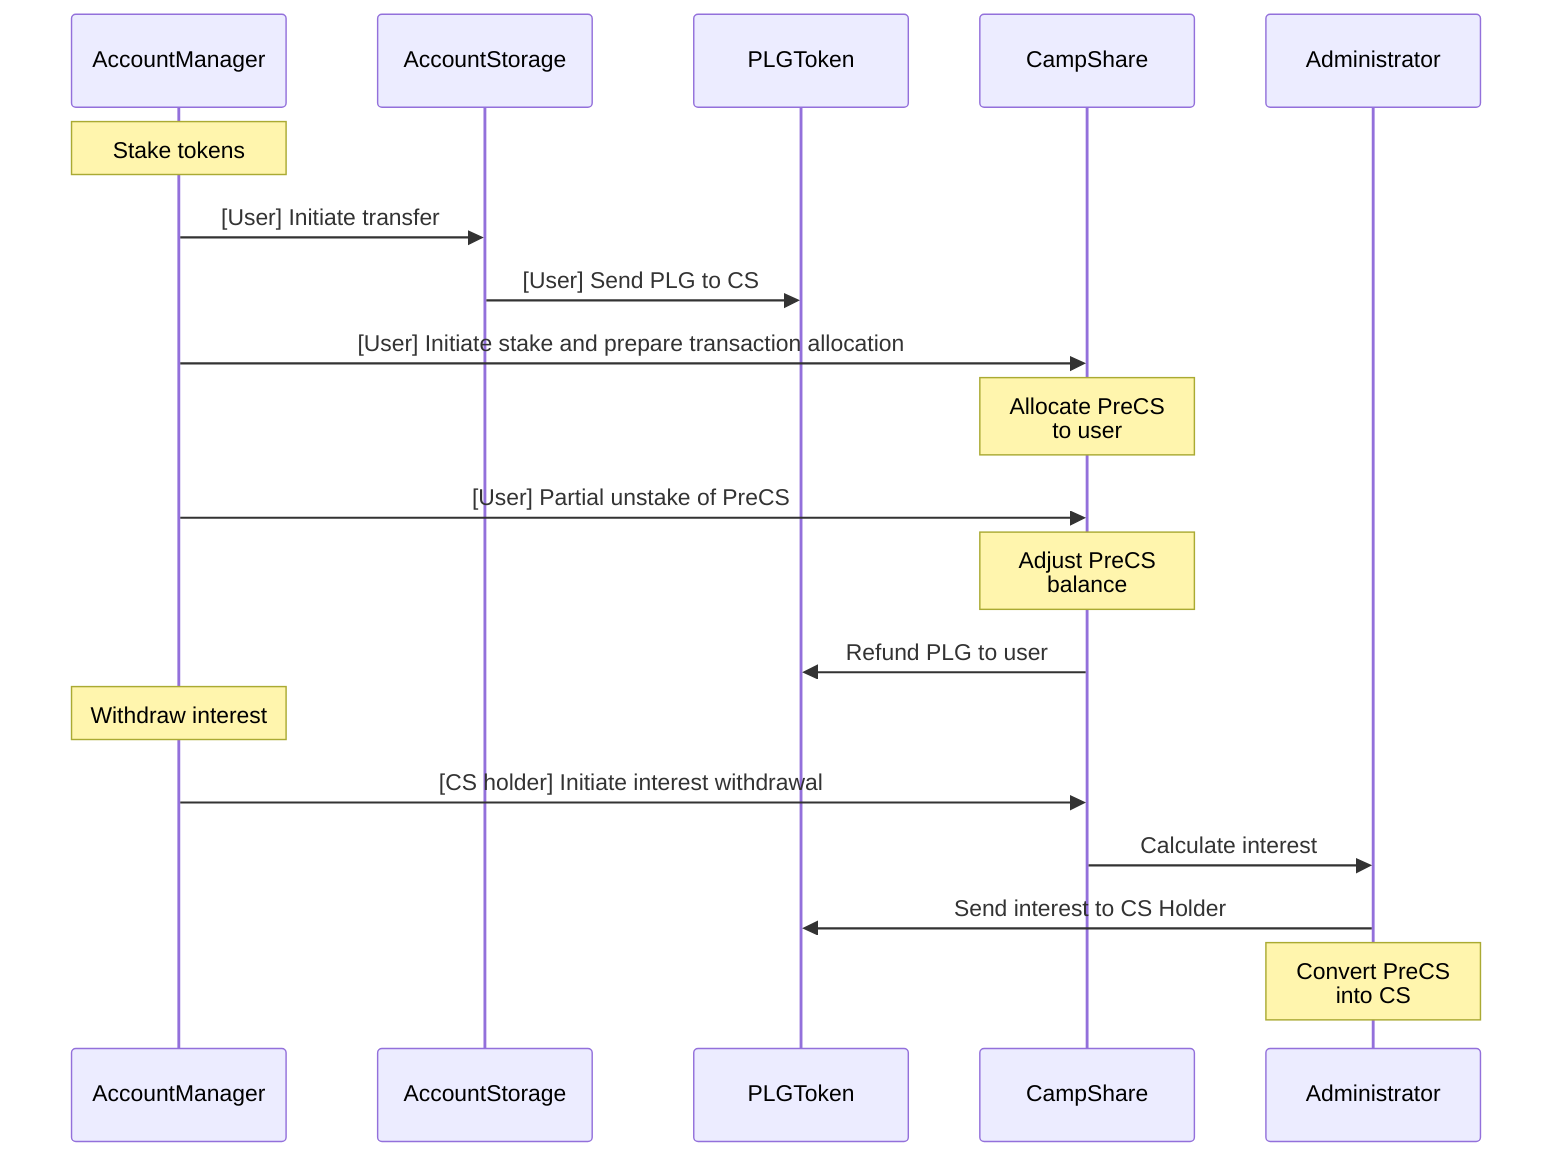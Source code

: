sequenceDiagram
  Note over AccountManager: Stake tokens
  AccountManager ->> AccountStorage: [User] Initiate transfer
  AccountStorage ->> PLGToken: [User] Send PLG to CS
  AccountManager ->> CampShare: [User] Initiate stake and prepare transaction allocation
  Note over CampShare: Allocate PreCS <br /> to user
  AccountManager ->> CampShare: [User] Partial unstake of PreCS
  Note over CampShare: Adjust PreCS <br /> balance
  CampShare ->> PLGToken: Refund PLG to user
  Note over AccountManager: Withdraw interest
  AccountManager ->> CampShare: [CS holder] Initiate interest withdrawal
  CampShare ->> Administrator: Calculate interest
  Administrator ->> PLGToken: Send interest to CS Holder
  Note over Administrator: Convert PreCS <br /> into CS